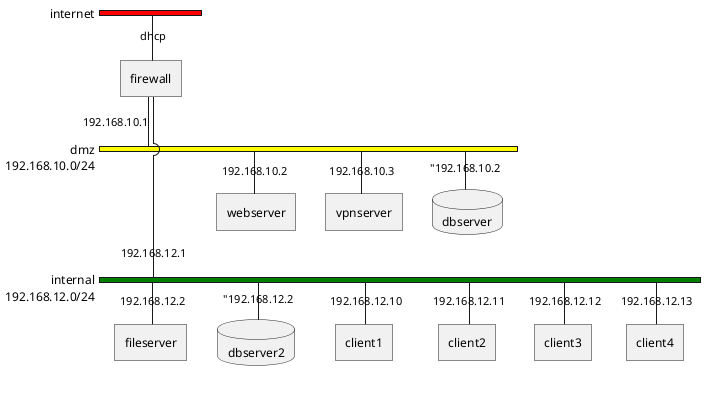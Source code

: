@startuml network diagram
nwdiag {
  network internet {
    firewall [address="dhcp"];
    color = "red"
  }
  network dmz {
    address = "192.168.10.0/24";
    firewall [address="192.168.10.1"];
    webserver [address="192.168.10.2"];
    vpnserver [address="192.168.10.3"];
    dbserver [ address="192.168.10.2, shape = database ]
    color = "yellow"
  }
  network internal {
    address = "192.168.12.0/24";
    firewall [address="192.168.12.1"];
    fileserver [address="192.168.12.2"];
    dbserver2 [ address="192.168.12.2, shape = database ]
    client1 [address="192.168.12.10"];
    client2 [address="192.168.12.11"];
    client3 [address="192.168.12.12"];
    client4 [address="192.168.12.13"];
    color = "green"
  }
}
@enduml
